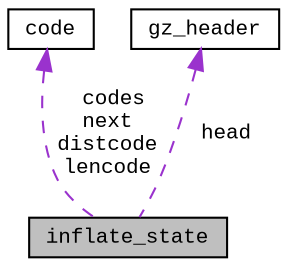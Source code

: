 digraph "inflate_state"
{
  edge [fontname="CourierNew",fontsize="10",labelfontname="CourierNew",labelfontsize="10"];
  node [fontname="CourierNew",fontsize="10",shape=record];
  Node1 [label="inflate_state",height=0.2,width=0.4,color="black", fillcolor="grey75", style="filled" fontcolor="black"];
  Node2 -> Node1 [dir="back",color="darkorchid3",fontsize="10",style="dashed",label=" codes\nnext\ndistcode\nlencode" ,fontname="CourierNew"];
  Node2 [label="code",height=0.2,width=0.4,color="black", fillcolor="white", style="filled",URL="$da/da8/structcode.html"];
  Node3 -> Node1 [dir="back",color="darkorchid3",fontsize="10",style="dashed",label=" head" ,fontname="CourierNew"];
  Node3 [label="gz_header",height=0.2,width=0.4,color="black", fillcolor="white", style="filled",URL="$dc/d47/structgz__header.html"];
}
